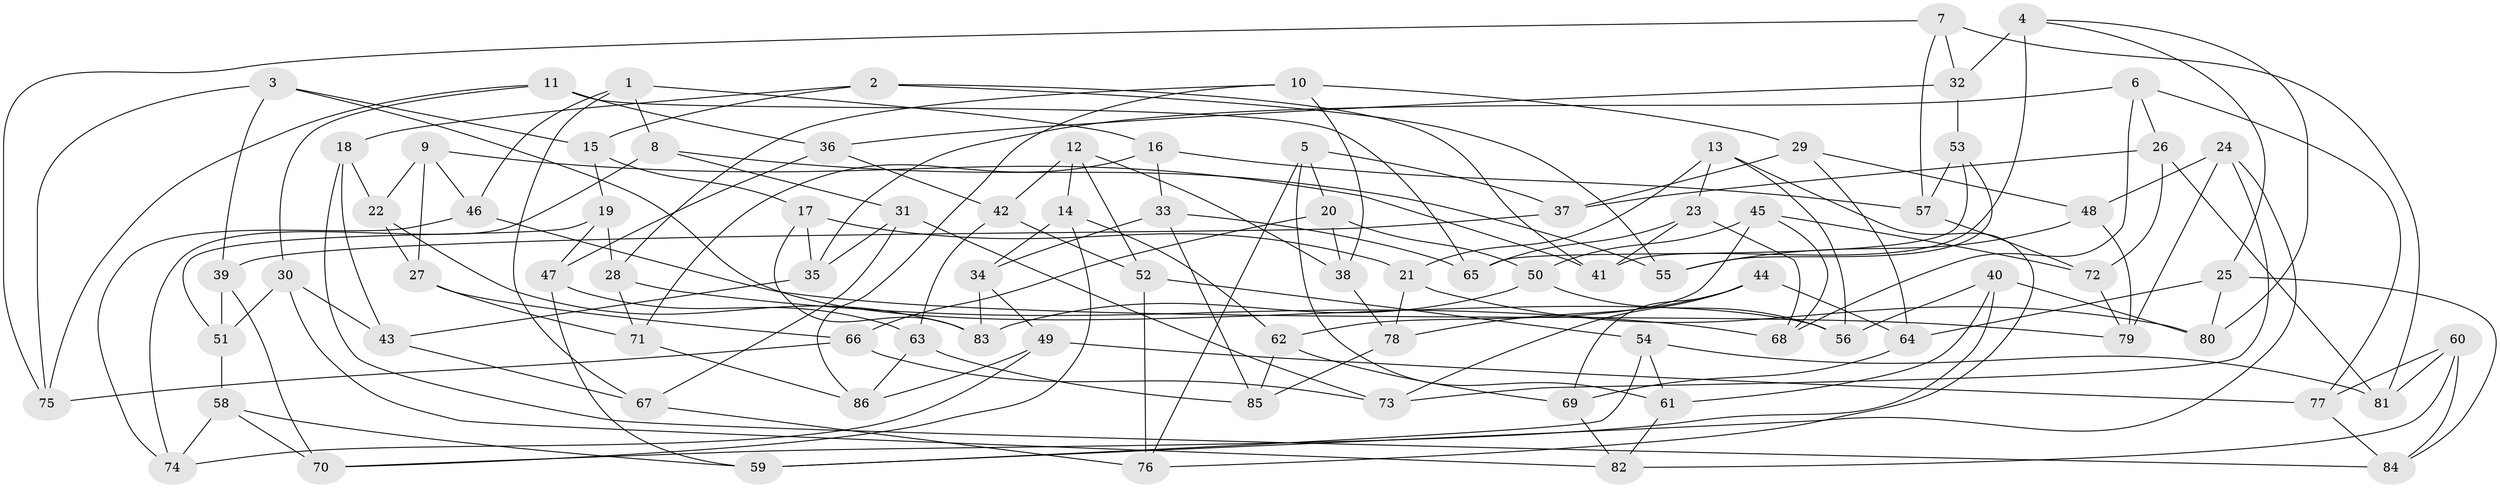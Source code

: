 // coarse degree distribution, {12: 0.023255813953488372, 9: 0.023255813953488372, 4: 0.4186046511627907, 6: 0.23255813953488372, 5: 0.06976744186046512, 7: 0.06976744186046512, 11: 0.023255813953488372, 8: 0.09302325581395349, 3: 0.046511627906976744}
// Generated by graph-tools (version 1.1) at 2025/20/03/04/25 18:20:39]
// undirected, 86 vertices, 172 edges
graph export_dot {
graph [start="1"]
  node [color=gray90,style=filled];
  1;
  2;
  3;
  4;
  5;
  6;
  7;
  8;
  9;
  10;
  11;
  12;
  13;
  14;
  15;
  16;
  17;
  18;
  19;
  20;
  21;
  22;
  23;
  24;
  25;
  26;
  27;
  28;
  29;
  30;
  31;
  32;
  33;
  34;
  35;
  36;
  37;
  38;
  39;
  40;
  41;
  42;
  43;
  44;
  45;
  46;
  47;
  48;
  49;
  50;
  51;
  52;
  53;
  54;
  55;
  56;
  57;
  58;
  59;
  60;
  61;
  62;
  63;
  64;
  65;
  66;
  67;
  68;
  69;
  70;
  71;
  72;
  73;
  74;
  75;
  76;
  77;
  78;
  79;
  80;
  81;
  82;
  83;
  84;
  85;
  86;
  1 -- 16;
  1 -- 46;
  1 -- 8;
  1 -- 67;
  2 -- 41;
  2 -- 15;
  2 -- 55;
  2 -- 18;
  3 -- 75;
  3 -- 15;
  3 -- 56;
  3 -- 39;
  4 -- 25;
  4 -- 32;
  4 -- 80;
  4 -- 41;
  5 -- 76;
  5 -- 20;
  5 -- 61;
  5 -- 37;
  6 -- 35;
  6 -- 26;
  6 -- 77;
  6 -- 68;
  7 -- 32;
  7 -- 81;
  7 -- 57;
  7 -- 75;
  8 -- 74;
  8 -- 55;
  8 -- 31;
  9 -- 22;
  9 -- 27;
  9 -- 41;
  9 -- 46;
  10 -- 38;
  10 -- 29;
  10 -- 28;
  10 -- 86;
  11 -- 36;
  11 -- 75;
  11 -- 65;
  11 -- 30;
  12 -- 42;
  12 -- 52;
  12 -- 38;
  12 -- 14;
  13 -- 76;
  13 -- 21;
  13 -- 56;
  13 -- 23;
  14 -- 62;
  14 -- 70;
  14 -- 34;
  15 -- 17;
  15 -- 19;
  16 -- 57;
  16 -- 33;
  16 -- 71;
  17 -- 83;
  17 -- 35;
  17 -- 21;
  18 -- 22;
  18 -- 43;
  18 -- 84;
  19 -- 28;
  19 -- 47;
  19 -- 51;
  20 -- 50;
  20 -- 66;
  20 -- 38;
  21 -- 80;
  21 -- 78;
  22 -- 83;
  22 -- 27;
  23 -- 65;
  23 -- 68;
  23 -- 41;
  24 -- 73;
  24 -- 48;
  24 -- 59;
  24 -- 79;
  25 -- 80;
  25 -- 84;
  25 -- 64;
  26 -- 81;
  26 -- 37;
  26 -- 72;
  27 -- 71;
  27 -- 66;
  28 -- 68;
  28 -- 71;
  29 -- 64;
  29 -- 48;
  29 -- 37;
  30 -- 43;
  30 -- 51;
  30 -- 82;
  31 -- 73;
  31 -- 67;
  31 -- 35;
  32 -- 53;
  32 -- 36;
  33 -- 65;
  33 -- 85;
  33 -- 34;
  34 -- 49;
  34 -- 83;
  35 -- 43;
  36 -- 47;
  36 -- 42;
  37 -- 39;
  38 -- 78;
  39 -- 70;
  39 -- 51;
  40 -- 61;
  40 -- 70;
  40 -- 80;
  40 -- 56;
  42 -- 63;
  42 -- 52;
  43 -- 67;
  44 -- 78;
  44 -- 73;
  44 -- 69;
  44 -- 64;
  45 -- 72;
  45 -- 68;
  45 -- 62;
  45 -- 50;
  46 -- 74;
  46 -- 79;
  47 -- 63;
  47 -- 59;
  48 -- 79;
  48 -- 55;
  49 -- 74;
  49 -- 86;
  49 -- 77;
  50 -- 83;
  50 -- 56;
  51 -- 58;
  52 -- 76;
  52 -- 54;
  53 -- 65;
  53 -- 55;
  53 -- 57;
  54 -- 61;
  54 -- 59;
  54 -- 81;
  57 -- 72;
  58 -- 74;
  58 -- 70;
  58 -- 59;
  60 -- 77;
  60 -- 82;
  60 -- 81;
  60 -- 84;
  61 -- 82;
  62 -- 85;
  62 -- 69;
  63 -- 85;
  63 -- 86;
  64 -- 69;
  66 -- 75;
  66 -- 73;
  67 -- 76;
  69 -- 82;
  71 -- 86;
  72 -- 79;
  77 -- 84;
  78 -- 85;
}
